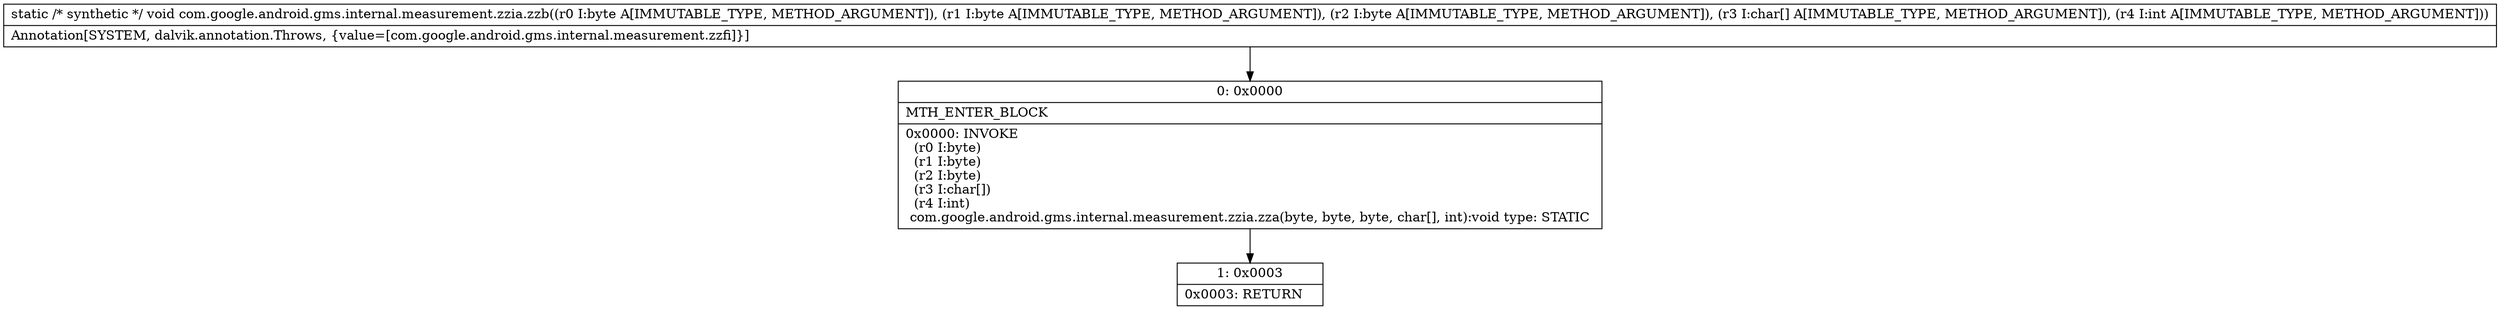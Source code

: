digraph "CFG forcom.google.android.gms.internal.measurement.zzia.zzb(BBB[CI)V" {
Node_0 [shape=record,label="{0\:\ 0x0000|MTH_ENTER_BLOCK\l|0x0000: INVOKE  \l  (r0 I:byte)\l  (r1 I:byte)\l  (r2 I:byte)\l  (r3 I:char[])\l  (r4 I:int)\l com.google.android.gms.internal.measurement.zzia.zza(byte, byte, byte, char[], int):void type: STATIC \l}"];
Node_1 [shape=record,label="{1\:\ 0x0003|0x0003: RETURN   \l}"];
MethodNode[shape=record,label="{static \/* synthetic *\/ void com.google.android.gms.internal.measurement.zzia.zzb((r0 I:byte A[IMMUTABLE_TYPE, METHOD_ARGUMENT]), (r1 I:byte A[IMMUTABLE_TYPE, METHOD_ARGUMENT]), (r2 I:byte A[IMMUTABLE_TYPE, METHOD_ARGUMENT]), (r3 I:char[] A[IMMUTABLE_TYPE, METHOD_ARGUMENT]), (r4 I:int A[IMMUTABLE_TYPE, METHOD_ARGUMENT]))  | Annotation[SYSTEM, dalvik.annotation.Throws, \{value=[com.google.android.gms.internal.measurement.zzfi]\}]\l}"];
MethodNode -> Node_0;
Node_0 -> Node_1;
}

